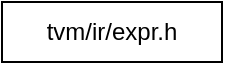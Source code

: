 <mxfile version="22.1.5" type="github">
  <diagram name="第 1 页" id="maejJ_b-6Zf3EWzX6h6z">
    <mxGraphModel dx="1242" dy="662" grid="1" gridSize="10" guides="1" tooltips="1" connect="1" arrows="1" fold="1" page="1" pageScale="1" pageWidth="827" pageHeight="1169" math="0" shadow="0">
      <root>
        <mxCell id="0" />
        <mxCell id="1" parent="0" />
        <mxCell id="uL5-CA-Uh6-ilEQNMqS--1" value="tvm/ir/expr.h" style="html=1;whiteSpace=wrap;" vertex="1" parent="1">
          <mxGeometry x="130" y="120" width="110" height="30" as="geometry" />
        </mxCell>
      </root>
    </mxGraphModel>
  </diagram>
</mxfile>
